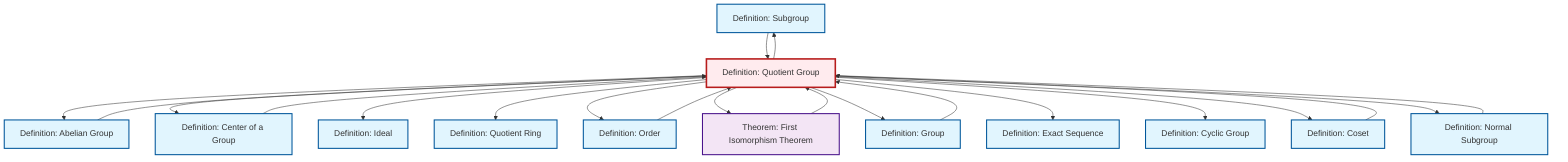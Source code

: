 graph TD
    classDef definition fill:#e1f5fe,stroke:#01579b,stroke-width:2px
    classDef theorem fill:#f3e5f5,stroke:#4a148c,stroke-width:2px
    classDef axiom fill:#fff3e0,stroke:#e65100,stroke-width:2px
    classDef example fill:#e8f5e9,stroke:#1b5e20,stroke-width:2px
    classDef current fill:#ffebee,stroke:#b71c1c,stroke-width:3px
    def-quotient-ring["Definition: Quotient Ring"]:::definition
    def-subgroup["Definition: Subgroup"]:::definition
    def-group["Definition: Group"]:::definition
    def-ideal["Definition: Ideal"]:::definition
    def-order["Definition: Order"]:::definition
    def-abelian-group["Definition: Abelian Group"]:::definition
    def-normal-subgroup["Definition: Normal Subgroup"]:::definition
    def-quotient-group["Definition: Quotient Group"]:::definition
    def-center-of-group["Definition: Center of a Group"]:::definition
    def-coset["Definition: Coset"]:::definition
    def-cyclic-group["Definition: Cyclic Group"]:::definition
    def-exact-sequence["Definition: Exact Sequence"]:::definition
    thm-first-isomorphism["Theorem: First Isomorphism Theorem"]:::theorem
    def-normal-subgroup --> def-quotient-group
    def-quotient-group --> def-abelian-group
    thm-first-isomorphism --> def-quotient-group
    def-quotient-group --> def-center-of-group
    def-subgroup --> def-quotient-group
    def-quotient-group --> def-ideal
    def-quotient-group --> def-quotient-ring
    def-center-of-group --> def-quotient-group
    def-quotient-group --> def-subgroup
    def-coset --> def-quotient-group
    def-quotient-group --> def-order
    def-group --> def-quotient-group
    def-quotient-group --> thm-first-isomorphism
    def-order --> def-quotient-group
    def-quotient-group --> def-group
    def-quotient-group --> def-exact-sequence
    def-quotient-group --> def-cyclic-group
    def-abelian-group --> def-quotient-group
    def-quotient-group --> def-coset
    def-quotient-group --> def-normal-subgroup
    class def-quotient-group current